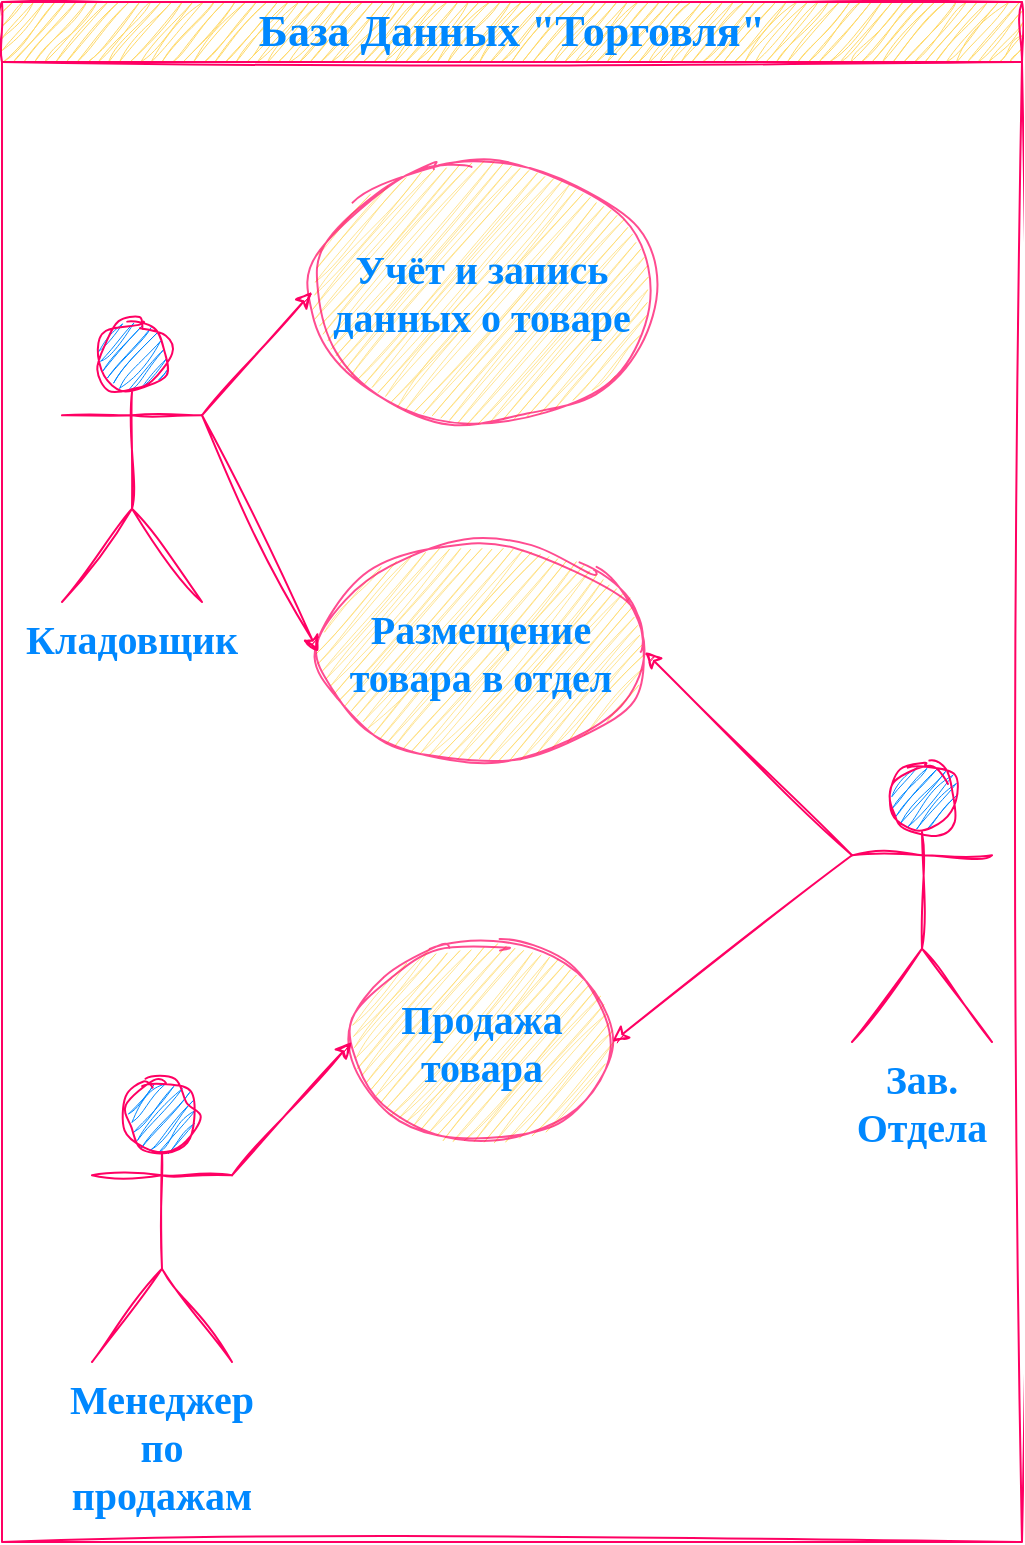 <mxfile version="21.5.2" type="github" pages="2">
  <diagram name="Страница 1" id="BJXS8dNOKa5IQMZf3Sow">
    <mxGraphModel dx="1835" dy="1104" grid="1" gridSize="10" guides="1" tooltips="1" connect="1" arrows="1" fold="1" page="1" pageScale="1" pageWidth="827" pageHeight="1169" math="0" shadow="0">
      <root>
        <mxCell id="0" />
        <mxCell id="1" parent="0" />
        <mxCell id="8ymVn3X70QELkqEtJQ00-5" value="База Данных &quot;Торговля&quot;" style="swimlane;startSize=30;fontStyle=1;collapsible=0;horizontal=1;swimlaneLine=1;strokeWidth=1;swimlaneFillColor=#ffffff;whiteSpace=wrap;fillColor=#FFD966;strokeColor=#FF0063;fontColor=#0088FF;shadow=0;labelBackgroundColor=none;rounded=0;sketch=1;curveFitting=1;jiggle=2;labelBorderColor=none;html=1;verticalAlign=middle;fontSize=22;fontFamily=Garamond;" parent="1" vertex="1">
          <mxGeometry x="240" y="230" width="510" height="770" as="geometry" />
        </mxCell>
        <mxCell id="8ymVn3X70QELkqEtJQ00-12" value="Учёт и запись данных о товаре" style="ellipse;whiteSpace=wrap;html=1;fillColor=#FFD966;strokeColor=#FF0063;fontColor=#0088FF;shadow=0;swimlaneLine=1;fontStyle=1;sketch=1;curveFitting=1;jiggle=2;gradientColor=none;strokeWidth=1;opacity=70;fontSize=20;fontFamily=Garamond;" parent="8ymVn3X70QELkqEtJQ00-5" vertex="1">
          <mxGeometry x="155" y="80" width="170" height="130" as="geometry" />
        </mxCell>
        <mxCell id="8ymVn3X70QELkqEtJQ00-13" value="Размещение товара в отдел" style="ellipse;whiteSpace=wrap;html=1;fillColor=#FFD966;strokeColor=#FF0063;fontColor=#0088FF;shadow=0;swimlaneLine=1;fontStyle=1;sketch=1;curveFitting=1;jiggle=2;gradientColor=none;strokeWidth=1;opacity=70;fontSize=20;fontFamily=Garamond;" parent="8ymVn3X70QELkqEtJQ00-5" vertex="1">
          <mxGeometry x="158.15" y="270" width="163.33" height="110" as="geometry" />
        </mxCell>
        <mxCell id="8ymVn3X70QELkqEtJQ00-15" value="Продажа товара" style="ellipse;whiteSpace=wrap;html=1;fillColor=#FFD966;strokeColor=#FF0063;fontColor=#0088FF;shadow=0;swimlaneLine=1;fontStyle=1;sketch=1;curveFitting=1;jiggle=2;gradientColor=none;strokeWidth=1;opacity=70;fontSize=20;fontFamily=Garamond;" parent="8ymVn3X70QELkqEtJQ00-5" vertex="1">
          <mxGeometry x="174.81" y="470" width="130.37" height="100" as="geometry" />
        </mxCell>
        <mxCell id="NiO2655fqNiJamBhPnnU-9" value="Менеджер по продажам" style="shape=umlActor;verticalLabelPosition=bottom;verticalAlign=top;html=1;outlineConnect=0;fillColor=#0088FF;strokeColor=#FF0063;fontColor=#0088FF;shadow=0;swimlaneLine=1;sketch=1;curveFitting=1;jiggle=2;fontSize=20;fontStyle=1;fontFamily=Garamond;whiteSpace=wrap;" vertex="1" parent="8ymVn3X70QELkqEtJQ00-5">
          <mxGeometry x="45" y="540" width="70" height="140" as="geometry" />
        </mxCell>
        <mxCell id="8ymVn3X70QELkqEtJQ00-2" value="Кладовщик" style="shape=umlActor;verticalLabelPosition=bottom;verticalAlign=top;html=1;outlineConnect=0;whiteSpace=wrap;fillColor=#0088FF;strokeColor=#FF0063;fontColor=#0088FF;shadow=0;swimlaneLine=1;sketch=1;curveFitting=1;jiggle=2;fontSize=20;fontStyle=1;fontFamily=Garamond;" parent="8ymVn3X70QELkqEtJQ00-5" vertex="1">
          <mxGeometry x="30" y="160" width="70" height="140" as="geometry" />
        </mxCell>
        <mxCell id="8ymVn3X70QELkqEtJQ00-18" value="" style="endArrow=classic;html=1;rounded=0;fontColor=#0088FF;fillColor=#d80073;strokeColor=#FF0063;shadow=0;swimlaneLine=1;sketch=1;curveFitting=1;jiggle=2;fontFamily=Garamond;fontStyle=1;fontSize=20;exitX=1;exitY=0.333;exitDx=0;exitDy=0;exitPerimeter=0;entryX=0;entryY=0.5;entryDx=0;entryDy=0;" parent="8ymVn3X70QELkqEtJQ00-5" source="8ymVn3X70QELkqEtJQ00-2" target="8ymVn3X70QELkqEtJQ00-12" edge="1">
          <mxGeometry width="50" height="50" relative="1" as="geometry">
            <mxPoint x="-100" y="-130" as="sourcePoint" />
            <mxPoint x="5" y="-80" as="targetPoint" />
          </mxGeometry>
        </mxCell>
        <mxCell id="NiO2655fqNiJamBhPnnU-12" value="" style="endArrow=classic;html=1;rounded=0;sketch=1;hachureGap=4;jiggle=2;curveFitting=1;fontFamily=Architects Daughter;fontSource=https%3A%2F%2Ffonts.googleapis.com%2Fcss%3Ffamily%3DArchitects%2BDaughter;fontSize=16;entryX=0;entryY=0.5;entryDx=0;entryDy=0;exitX=1;exitY=0.333;exitDx=0;exitDy=0;exitPerimeter=0;strokeColor=#FF0063;" edge="1" parent="8ymVn3X70QELkqEtJQ00-5" source="8ymVn3X70QELkqEtJQ00-2" target="8ymVn3X70QELkqEtJQ00-13">
          <mxGeometry width="50" height="50" relative="1" as="geometry">
            <mxPoint x="-125" y="480" as="sourcePoint" />
            <mxPoint x="-75" y="430" as="targetPoint" />
          </mxGeometry>
        </mxCell>
        <mxCell id="NiO2655fqNiJamBhPnnU-14" value="" style="endArrow=classic;html=1;rounded=0;sketch=1;hachureGap=4;jiggle=2;curveFitting=1;fontFamily=Architects Daughter;fontSource=https%3A%2F%2Ffonts.googleapis.com%2Fcss%3Ffamily%3DArchitects%2BDaughter;fontSize=16;entryX=0;entryY=0.5;entryDx=0;entryDy=0;exitX=1;exitY=0.333;exitDx=0;exitDy=0;exitPerimeter=0;strokeColor=#FF0063;" edge="1" parent="8ymVn3X70QELkqEtJQ00-5" source="NiO2655fqNiJamBhPnnU-9" target="8ymVn3X70QELkqEtJQ00-15">
          <mxGeometry width="50" height="50" relative="1" as="geometry">
            <mxPoint x="125" y="480" as="sourcePoint" />
            <mxPoint x="175" y="430" as="targetPoint" />
          </mxGeometry>
        </mxCell>
        <mxCell id="NiO2655fqNiJamBhPnnU-1" value="Зав. Отдела" style="shape=umlActor;verticalLabelPosition=bottom;verticalAlign=top;html=1;outlineConnect=0;whiteSpace=wrap;fillColor=#0088FF;strokeColor=#FF0063;fontColor=#0088FF;shadow=0;swimlaneLine=1;sketch=1;curveFitting=1;jiggle=2;fontSize=20;fontStyle=1;fontFamily=Garamond;" vertex="1" parent="8ymVn3X70QELkqEtJQ00-5">
          <mxGeometry x="425" y="380" width="70" height="140" as="geometry" />
        </mxCell>
        <mxCell id="8ymVn3X70QELkqEtJQ00-10" value="" style="endArrow=classic;html=1;rounded=0;exitX=0;exitY=0.333;exitDx=0;exitDy=0;exitPerimeter=0;fontColor=#0088FF;fillColor=#d80073;strokeColor=#FF0063;shadow=0;swimlaneLine=1;sketch=1;curveFitting=1;jiggle=2;fontFamily=Garamond;fontStyle=1;fontSize=20;entryX=1;entryY=0.5;entryDx=0;entryDy=0;" parent="8ymVn3X70QELkqEtJQ00-5" source="NiO2655fqNiJamBhPnnU-1" target="8ymVn3X70QELkqEtJQ00-13" edge="1">
          <mxGeometry width="50" height="50" relative="1" as="geometry">
            <mxPoint x="530" y="10" as="sourcePoint" />
            <mxPoint x="475" y="-10" as="targetPoint" />
          </mxGeometry>
        </mxCell>
        <mxCell id="NiO2655fqNiJamBhPnnU-13" value="" style="endArrow=classic;html=1;rounded=0;sketch=1;hachureGap=4;jiggle=2;curveFitting=1;fontFamily=Architects Daughter;fontSource=https%3A%2F%2Ffonts.googleapis.com%2Fcss%3Ffamily%3DArchitects%2BDaughter;fontSize=16;exitX=0;exitY=0.333;exitDx=0;exitDy=0;exitPerimeter=0;entryX=1;entryY=0.5;entryDx=0;entryDy=0;strokeColor=#FF0063;" edge="1" parent="8ymVn3X70QELkqEtJQ00-5" source="NiO2655fqNiJamBhPnnU-1" target="8ymVn3X70QELkqEtJQ00-15">
          <mxGeometry width="50" height="50" relative="1" as="geometry">
            <mxPoint x="125" y="480" as="sourcePoint" />
            <mxPoint x="175" y="430" as="targetPoint" />
          </mxGeometry>
        </mxCell>
      </root>
    </mxGraphModel>
  </diagram>
  <diagram id="quNnIOYZL-4VzE_EoOel" name="Страница 2">
    <mxGraphModel dx="1008" dy="1104" grid="1" gridSize="10" guides="1" tooltips="1" connect="1" arrows="1" fold="1" page="1" pageScale="1" pageWidth="827" pageHeight="1169" math="0" shadow="0">
      <root>
        <mxCell id="0" />
        <mxCell id="1" parent="0" />
        <mxCell id="sJ3rdUMLei0sp5yuyaYN-1" value="ОТДЕЛЫ&lt;br style=&quot;font-size: 20px;&quot;&gt;&lt;br style=&quot;font-size: 20px;&quot;&gt;Код&lt;br style=&quot;font-size: 20px;&quot;&gt;Наименование&lt;br style=&quot;font-size: 20px;&quot;&gt;ФИО заведующего&lt;br style=&quot;font-size: 20px;&quot;&gt;Объём реализации в день (руб.)" style="rounded=1;whiteSpace=wrap;html=1;fontSize=20;sketch=1;curveFitting=1;jiggle=2;labelBackgroundColor=none;fillColor=#FFE45E;strokeColor=#FF0063;fontColor=#5AA9E6;fontFamily=Garamond;fontStyle=1" vertex="1" parent="1">
          <mxGeometry x="1165" y="240" width="340" height="190" as="geometry" />
        </mxCell>
        <mxCell id="sJ3rdUMLei0sp5yuyaYN-2" value="ТОВАРЫ&lt;br style=&quot;font-size: 20px;&quot;&gt;&lt;font style=&quot;font-size: 20px;&quot;&gt;&lt;br style=&quot;font-size: 20px;&quot;&gt;&lt;/font&gt;Артикул&lt;br style=&quot;font-size: 20px;&quot;&gt;Наименование&lt;br style=&quot;font-size: 20px;&quot;&gt;Единица измерения&lt;br style=&quot;font-size: 20px;&quot;&gt;Розничная цена (руб.)" style="rounded=1;whiteSpace=wrap;html=1;fontSize=20;sketch=1;curveFitting=1;jiggle=2;labelBackgroundColor=none;fillColor=#FFE45E;strokeColor=#FF0063;fontColor=#5AA9E6;fontFamily=Garamond;fontStyle=1" vertex="1" parent="1">
          <mxGeometry x="1306" y="240" width="290" height="160" as="geometry" />
        </mxCell>
        <mxCell id="sJ3rdUMLei0sp5yuyaYN-3" value="ПРОДАЖИ&lt;br style=&quot;font-size: 20px;&quot;&gt;&lt;br style=&quot;font-size: 20px;&quot;&gt;Артикул товара&lt;br style=&quot;font-size: 20px;&quot;&gt;Дата продажи&lt;br style=&quot;font-size: 20px;&quot;&gt;Количество проданного товара" style="rounded=1;whiteSpace=wrap;html=1;fontSize=20;sketch=1;curveFitting=1;jiggle=2;labelBackgroundColor=none;fillColor=#FFE45E;strokeColor=#FF0063;fontColor=#5AA9E6;fontStyle=1;fontFamily=Garamond;" vertex="1" parent="1">
          <mxGeometry x="1180" y="500" width="310" height="160" as="geometry" />
        </mxCell>
        <mxCell id="sJ3rdUMLei0sp5yuyaYN-4" value="" style="endArrow=classic;html=1;rounded=0;sketch=1;hachureGap=4;jiggle=2;curveFitting=1;strokeColor=#FF0063;fontFamily=Garamond;fontSize=16;fontColor=#5AA9E6;fillColor=#FFE45E;entryX=0.005;entryY=0.418;entryDx=0;entryDy=0;strokeWidth=2;entryPerimeter=0;exitX=1;exitY=0.5;exitDx=0;exitDy=0;" edge="1" parent="1" target="sJ3rdUMLei0sp5yuyaYN-2">
          <mxGeometry width="50" height="50" relative="1" as="geometry">
            <mxPoint x="1200" y="320" as="sourcePoint" />
            <mxPoint x="1324" y="200" as="targetPoint" />
          </mxGeometry>
        </mxCell>
        <mxCell id="sJ3rdUMLei0sp5yuyaYN-5" value="" style="endArrow=classic;html=1;rounded=0;sketch=1;hachureGap=4;jiggle=2;curveFitting=1;strokeColor=#FF0063;fontFamily=Garamond;fontSize=16;fontColor=#5AA9E6;fillColor=#FFE45E;exitX=1;exitY=0.438;exitDx=0;exitDy=0;strokeWidth=2;entryX=1;entryY=0.5;entryDx=0;entryDy=0;exitPerimeter=0;" edge="1" parent="1" source="sJ3rdUMLei0sp5yuyaYN-2">
          <mxGeometry width="50" height="50" relative="1" as="geometry">
            <mxPoint x="1260" y="380" as="sourcePoint" />
            <mxPoint x="1409.0" y="540" as="targetPoint" />
            <Array as="points">
              <mxPoint x="1590" y="540" />
            </Array>
          </mxGeometry>
        </mxCell>
        <mxCell id="sJ3rdUMLei0sp5yuyaYN-6" value="&lt;b&gt;&lt;font style=&quot;font-size: 23px;&quot; color=&quot;#ff006f&quot;&gt;М : 1&lt;/font&gt;&lt;/b&gt;" style="rounded=0;whiteSpace=wrap;html=1;sketch=1;hachureGap=4;jiggle=2;curveFitting=1;strokeColor=#FF0063;fontFamily=Garamond;fontSize=20;fontColor=#5AA9E6;fillColor=none;" vertex="1" parent="1">
          <mxGeometry x="1221.5" y="255" width="65" height="60" as="geometry" />
        </mxCell>
      </root>
    </mxGraphModel>
  </diagram>
</mxfile>
